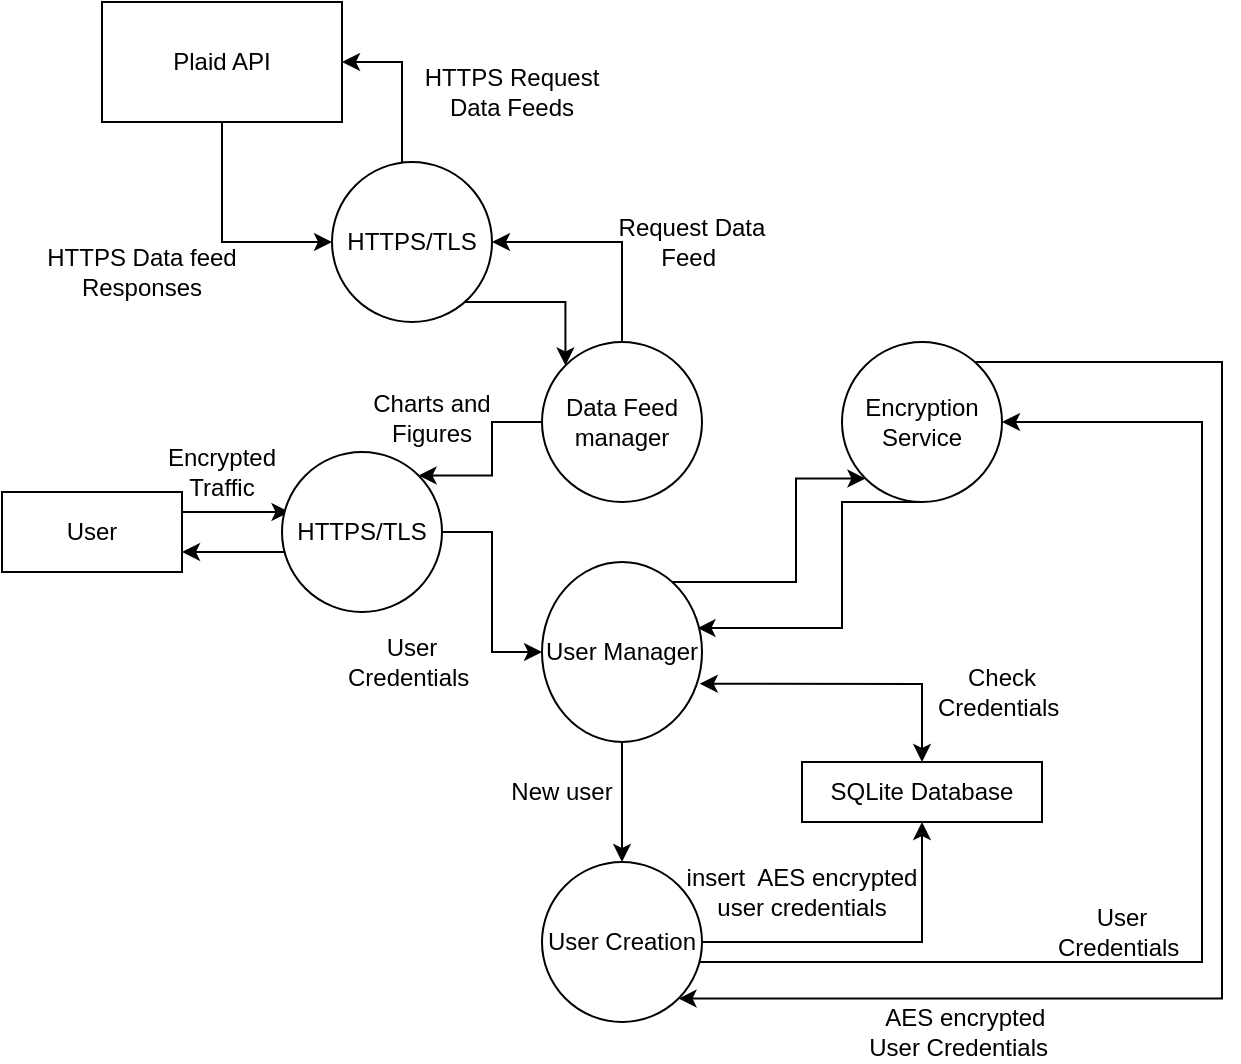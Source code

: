 <mxfile version="21.2.4" type="device">
  <diagram name="Page-1" id="Kr1rYN9Z7N7GSEPf8ET3">
    <mxGraphModel dx="610" dy="1180" grid="1" gridSize="10" guides="1" tooltips="1" connect="1" arrows="1" fold="1" page="1" pageScale="1" pageWidth="850" pageHeight="1100" math="0" shadow="0">
      <root>
        <mxCell id="0" />
        <mxCell id="1" parent="0" />
        <mxCell id="UlLnrSHuyfen1mGujvux-42" style="edgeStyle=orthogonalEdgeStyle;rounded=0;orthogonalLoop=1;jettySize=auto;html=1;entryX=0.047;entryY=0.375;entryDx=0;entryDy=0;exitX=1;exitY=0.25;exitDx=0;exitDy=0;entryPerimeter=0;" edge="1" parent="1" source="UlLnrSHuyfen1mGujvux-2" target="UlLnrSHuyfen1mGujvux-39">
          <mxGeometry relative="1" as="geometry" />
        </mxCell>
        <mxCell id="UlLnrSHuyfen1mGujvux-2" value="User" style="rounded=0;whiteSpace=wrap;html=1;" vertex="1" parent="1">
          <mxGeometry y="465" width="90" height="40" as="geometry" />
        </mxCell>
        <mxCell id="UlLnrSHuyfen1mGujvux-49" style="edgeStyle=orthogonalEdgeStyle;rounded=0;orthogonalLoop=1;jettySize=auto;html=1;entryX=0;entryY=1;entryDx=0;entryDy=0;" edge="1" parent="1" source="UlLnrSHuyfen1mGujvux-3" target="UlLnrSHuyfen1mGujvux-37">
          <mxGeometry relative="1" as="geometry">
            <Array as="points">
              <mxPoint x="397" y="510" />
            </Array>
          </mxGeometry>
        </mxCell>
        <mxCell id="UlLnrSHuyfen1mGujvux-60" style="edgeStyle=orthogonalEdgeStyle;rounded=0;orthogonalLoop=1;jettySize=auto;html=1;entryX=0.5;entryY=0;entryDx=0;entryDy=0;" edge="1" parent="1" source="UlLnrSHuyfen1mGujvux-3" target="UlLnrSHuyfen1mGujvux-59">
          <mxGeometry relative="1" as="geometry" />
        </mxCell>
        <mxCell id="UlLnrSHuyfen1mGujvux-3" value="User Manager" style="ellipse;whiteSpace=wrap;html=1;" vertex="1" parent="1">
          <mxGeometry x="270" y="500" width="80" height="90" as="geometry" />
        </mxCell>
        <mxCell id="UlLnrSHuyfen1mGujvux-77" style="edgeStyle=orthogonalEdgeStyle;rounded=0;orthogonalLoop=1;jettySize=auto;html=1;entryX=0;entryY=0.5;entryDx=0;entryDy=0;" edge="1" parent="1" source="UlLnrSHuyfen1mGujvux-5" target="UlLnrSHuyfen1mGujvux-73">
          <mxGeometry relative="1" as="geometry" />
        </mxCell>
        <mxCell id="UlLnrSHuyfen1mGujvux-5" value="Plaid API" style="rounded=0;whiteSpace=wrap;html=1;" vertex="1" parent="1">
          <mxGeometry x="50" y="220" width="120" height="60" as="geometry" />
        </mxCell>
        <mxCell id="UlLnrSHuyfen1mGujvux-10" value="HTTPS Data feed Responses" style="text;html=1;strokeColor=none;fillColor=none;align=center;verticalAlign=middle;whiteSpace=wrap;rounded=0;" vertex="1" parent="1">
          <mxGeometry x="10" y="340" width="120" height="30" as="geometry" />
        </mxCell>
        <mxCell id="UlLnrSHuyfen1mGujvux-12" value="User Credentials&amp;nbsp;" style="text;html=1;strokeColor=none;fillColor=none;align=center;verticalAlign=middle;whiteSpace=wrap;rounded=0;" vertex="1" parent="1">
          <mxGeometry x="160" y="535" width="90" height="30" as="geometry" />
        </mxCell>
        <mxCell id="UlLnrSHuyfen1mGujvux-16" value="Charts and Figures" style="text;html=1;strokeColor=none;fillColor=none;align=center;verticalAlign=middle;whiteSpace=wrap;rounded=0;" vertex="1" parent="1">
          <mxGeometry x="180" y="415" width="70" height="25" as="geometry" />
        </mxCell>
        <mxCell id="UlLnrSHuyfen1mGujvux-20" value="SQLite Database" style="rounded=0;whiteSpace=wrap;html=1;" vertex="1" parent="1">
          <mxGeometry x="400" y="600" width="120" height="30" as="geometry" />
        </mxCell>
        <mxCell id="UlLnrSHuyfen1mGujvux-45" style="edgeStyle=orthogonalEdgeStyle;rounded=0;orthogonalLoop=1;jettySize=auto;html=1;entryX=1;entryY=0;entryDx=0;entryDy=0;" edge="1" parent="1" source="UlLnrSHuyfen1mGujvux-21" target="UlLnrSHuyfen1mGujvux-39">
          <mxGeometry relative="1" as="geometry" />
        </mxCell>
        <mxCell id="UlLnrSHuyfen1mGujvux-74" style="edgeStyle=orthogonalEdgeStyle;rounded=0;orthogonalLoop=1;jettySize=auto;html=1;entryX=1;entryY=0.5;entryDx=0;entryDy=0;" edge="1" parent="1" source="UlLnrSHuyfen1mGujvux-21" target="UlLnrSHuyfen1mGujvux-73">
          <mxGeometry relative="1" as="geometry">
            <Array as="points">
              <mxPoint x="310" y="340" />
            </Array>
          </mxGeometry>
        </mxCell>
        <mxCell id="UlLnrSHuyfen1mGujvux-21" value="Data Feed manager" style="ellipse;whiteSpace=wrap;html=1;aspect=fixed;" vertex="1" parent="1">
          <mxGeometry x="270" y="390" width="80" height="80" as="geometry" />
        </mxCell>
        <mxCell id="UlLnrSHuyfen1mGujvux-32" value="HTTPS Request Data Feeds" style="text;html=1;strokeColor=none;fillColor=none;align=center;verticalAlign=middle;whiteSpace=wrap;rounded=0;" vertex="1" parent="1">
          <mxGeometry x="200" y="250" width="110" height="30" as="geometry" />
        </mxCell>
        <mxCell id="UlLnrSHuyfen1mGujvux-50" style="edgeStyle=orthogonalEdgeStyle;rounded=0;orthogonalLoop=1;jettySize=auto;html=1;entryX=0.972;entryY=0.367;entryDx=0;entryDy=0;entryPerimeter=0;exitX=0.5;exitY=1;exitDx=0;exitDy=0;" edge="1" parent="1" source="UlLnrSHuyfen1mGujvux-37" target="UlLnrSHuyfen1mGujvux-3">
          <mxGeometry relative="1" as="geometry">
            <Array as="points">
              <mxPoint x="420" y="470" />
              <mxPoint x="420" y="533" />
            </Array>
          </mxGeometry>
        </mxCell>
        <mxCell id="UlLnrSHuyfen1mGujvux-67" style="edgeStyle=orthogonalEdgeStyle;rounded=0;orthogonalLoop=1;jettySize=auto;html=1;entryX=1;entryY=1;entryDx=0;entryDy=0;" edge="1" parent="1" source="UlLnrSHuyfen1mGujvux-37" target="UlLnrSHuyfen1mGujvux-59">
          <mxGeometry relative="1" as="geometry">
            <Array as="points">
              <mxPoint x="610" y="400" />
              <mxPoint x="610" y="718" />
            </Array>
          </mxGeometry>
        </mxCell>
        <mxCell id="UlLnrSHuyfen1mGujvux-37" value="Encryption Service" style="ellipse;whiteSpace=wrap;html=1;aspect=fixed;" vertex="1" parent="1">
          <mxGeometry x="420" y="390" width="80" height="80" as="geometry" />
        </mxCell>
        <mxCell id="UlLnrSHuyfen1mGujvux-43" style="edgeStyle=orthogonalEdgeStyle;rounded=0;orthogonalLoop=1;jettySize=auto;html=1;entryX=1;entryY=0.75;entryDx=0;entryDy=0;exitX=0.022;exitY=0.625;exitDx=0;exitDy=0;exitPerimeter=0;" edge="1" parent="1" source="UlLnrSHuyfen1mGujvux-39" target="UlLnrSHuyfen1mGujvux-2">
          <mxGeometry relative="1" as="geometry" />
        </mxCell>
        <mxCell id="UlLnrSHuyfen1mGujvux-47" style="edgeStyle=orthogonalEdgeStyle;rounded=0;orthogonalLoop=1;jettySize=auto;html=1;entryX=0;entryY=0.5;entryDx=0;entryDy=0;" edge="1" parent="1" source="UlLnrSHuyfen1mGujvux-39" target="UlLnrSHuyfen1mGujvux-3">
          <mxGeometry relative="1" as="geometry" />
        </mxCell>
        <mxCell id="UlLnrSHuyfen1mGujvux-39" value="HTTPS/TLS" style="ellipse;whiteSpace=wrap;html=1;aspect=fixed;" vertex="1" parent="1">
          <mxGeometry x="140" y="445" width="80" height="80" as="geometry" />
        </mxCell>
        <mxCell id="UlLnrSHuyfen1mGujvux-44" value="Encrypted Traffic" style="text;html=1;strokeColor=none;fillColor=none;align=center;verticalAlign=middle;whiteSpace=wrap;rounded=0;" vertex="1" parent="1">
          <mxGeometry x="80" y="440" width="60" height="30" as="geometry" />
        </mxCell>
        <mxCell id="UlLnrSHuyfen1mGujvux-48" value="&amp;nbsp;AES encrypted User Credentials&amp;nbsp;" style="text;html=1;strokeColor=none;fillColor=none;align=center;verticalAlign=middle;whiteSpace=wrap;rounded=0;" vertex="1" parent="1">
          <mxGeometry x="425" y="720" width="110" height="30" as="geometry" />
        </mxCell>
        <mxCell id="UlLnrSHuyfen1mGujvux-53" value="User Credentials&amp;nbsp;" style="text;html=1;strokeColor=none;fillColor=none;align=center;verticalAlign=middle;whiteSpace=wrap;rounded=0;" vertex="1" parent="1">
          <mxGeometry x="530" y="670" width="60" height="30" as="geometry" />
        </mxCell>
        <mxCell id="UlLnrSHuyfen1mGujvux-57" value="" style="endArrow=classic;startArrow=classic;html=1;rounded=0;exitX=0.986;exitY=0.676;exitDx=0;exitDy=0;exitPerimeter=0;entryX=0.5;entryY=0;entryDx=0;entryDy=0;" edge="1" parent="1" source="UlLnrSHuyfen1mGujvux-3" target="UlLnrSHuyfen1mGujvux-20">
          <mxGeometry width="50" height="50" relative="1" as="geometry">
            <mxPoint x="390" y="500" as="sourcePoint" />
            <mxPoint x="440" y="450" as="targetPoint" />
            <Array as="points">
              <mxPoint x="460" y="561" />
            </Array>
          </mxGeometry>
        </mxCell>
        <mxCell id="UlLnrSHuyfen1mGujvux-58" value="Check Credentials&amp;nbsp;" style="text;html=1;strokeColor=none;fillColor=none;align=center;verticalAlign=middle;whiteSpace=wrap;rounded=0;" vertex="1" parent="1">
          <mxGeometry x="470" y="550" width="60" height="30" as="geometry" />
        </mxCell>
        <mxCell id="UlLnrSHuyfen1mGujvux-62" style="edgeStyle=orthogonalEdgeStyle;rounded=0;orthogonalLoop=1;jettySize=auto;html=1;entryX=0.5;entryY=1;entryDx=0;entryDy=0;" edge="1" parent="1" source="UlLnrSHuyfen1mGujvux-59" target="UlLnrSHuyfen1mGujvux-20">
          <mxGeometry relative="1" as="geometry" />
        </mxCell>
        <mxCell id="UlLnrSHuyfen1mGujvux-66" style="edgeStyle=orthogonalEdgeStyle;rounded=0;orthogonalLoop=1;jettySize=auto;html=1;entryX=1;entryY=0.5;entryDx=0;entryDy=0;" edge="1" parent="1" source="UlLnrSHuyfen1mGujvux-59" target="UlLnrSHuyfen1mGujvux-37">
          <mxGeometry relative="1" as="geometry">
            <Array as="points">
              <mxPoint x="600" y="700" />
              <mxPoint x="600" y="430" />
            </Array>
          </mxGeometry>
        </mxCell>
        <mxCell id="UlLnrSHuyfen1mGujvux-59" value="User Creation" style="ellipse;whiteSpace=wrap;html=1;aspect=fixed;" vertex="1" parent="1">
          <mxGeometry x="270" y="650" width="80" height="80" as="geometry" />
        </mxCell>
        <mxCell id="UlLnrSHuyfen1mGujvux-61" value="New user" style="text;html=1;strokeColor=none;fillColor=none;align=center;verticalAlign=middle;whiteSpace=wrap;rounded=0;" vertex="1" parent="1">
          <mxGeometry x="250" y="600" width="60" height="30" as="geometry" />
        </mxCell>
        <mxCell id="UlLnrSHuyfen1mGujvux-63" value="insert&amp;nbsp; AES encrypted user credentials" style="text;html=1;strokeColor=none;fillColor=none;align=center;verticalAlign=middle;whiteSpace=wrap;rounded=0;" vertex="1" parent="1">
          <mxGeometry x="340" y="650" width="120" height="30" as="geometry" />
        </mxCell>
        <mxCell id="UlLnrSHuyfen1mGujvux-71" value="Request Data Feed&amp;nbsp;" style="text;html=1;strokeColor=none;fillColor=none;align=center;verticalAlign=middle;whiteSpace=wrap;rounded=0;" vertex="1" parent="1">
          <mxGeometry x="300" y="325" width="90" height="30" as="geometry" />
        </mxCell>
        <mxCell id="UlLnrSHuyfen1mGujvux-76" style="edgeStyle=orthogonalEdgeStyle;rounded=0;orthogonalLoop=1;jettySize=auto;html=1;" edge="1" parent="1" source="UlLnrSHuyfen1mGujvux-73">
          <mxGeometry relative="1" as="geometry">
            <mxPoint x="170" y="250" as="targetPoint" />
            <Array as="points">
              <mxPoint x="200" y="250" />
            </Array>
          </mxGeometry>
        </mxCell>
        <mxCell id="UlLnrSHuyfen1mGujvux-78" style="edgeStyle=orthogonalEdgeStyle;rounded=0;orthogonalLoop=1;jettySize=auto;html=1;entryX=0;entryY=0;entryDx=0;entryDy=0;" edge="1" parent="1" source="UlLnrSHuyfen1mGujvux-73" target="UlLnrSHuyfen1mGujvux-21">
          <mxGeometry relative="1" as="geometry">
            <Array as="points">
              <mxPoint x="282" y="370" />
            </Array>
          </mxGeometry>
        </mxCell>
        <mxCell id="UlLnrSHuyfen1mGujvux-73" value="HTTPS/TLS" style="ellipse;whiteSpace=wrap;html=1;aspect=fixed;" vertex="1" parent="1">
          <mxGeometry x="165" y="300" width="80" height="80" as="geometry" />
        </mxCell>
      </root>
    </mxGraphModel>
  </diagram>
</mxfile>
